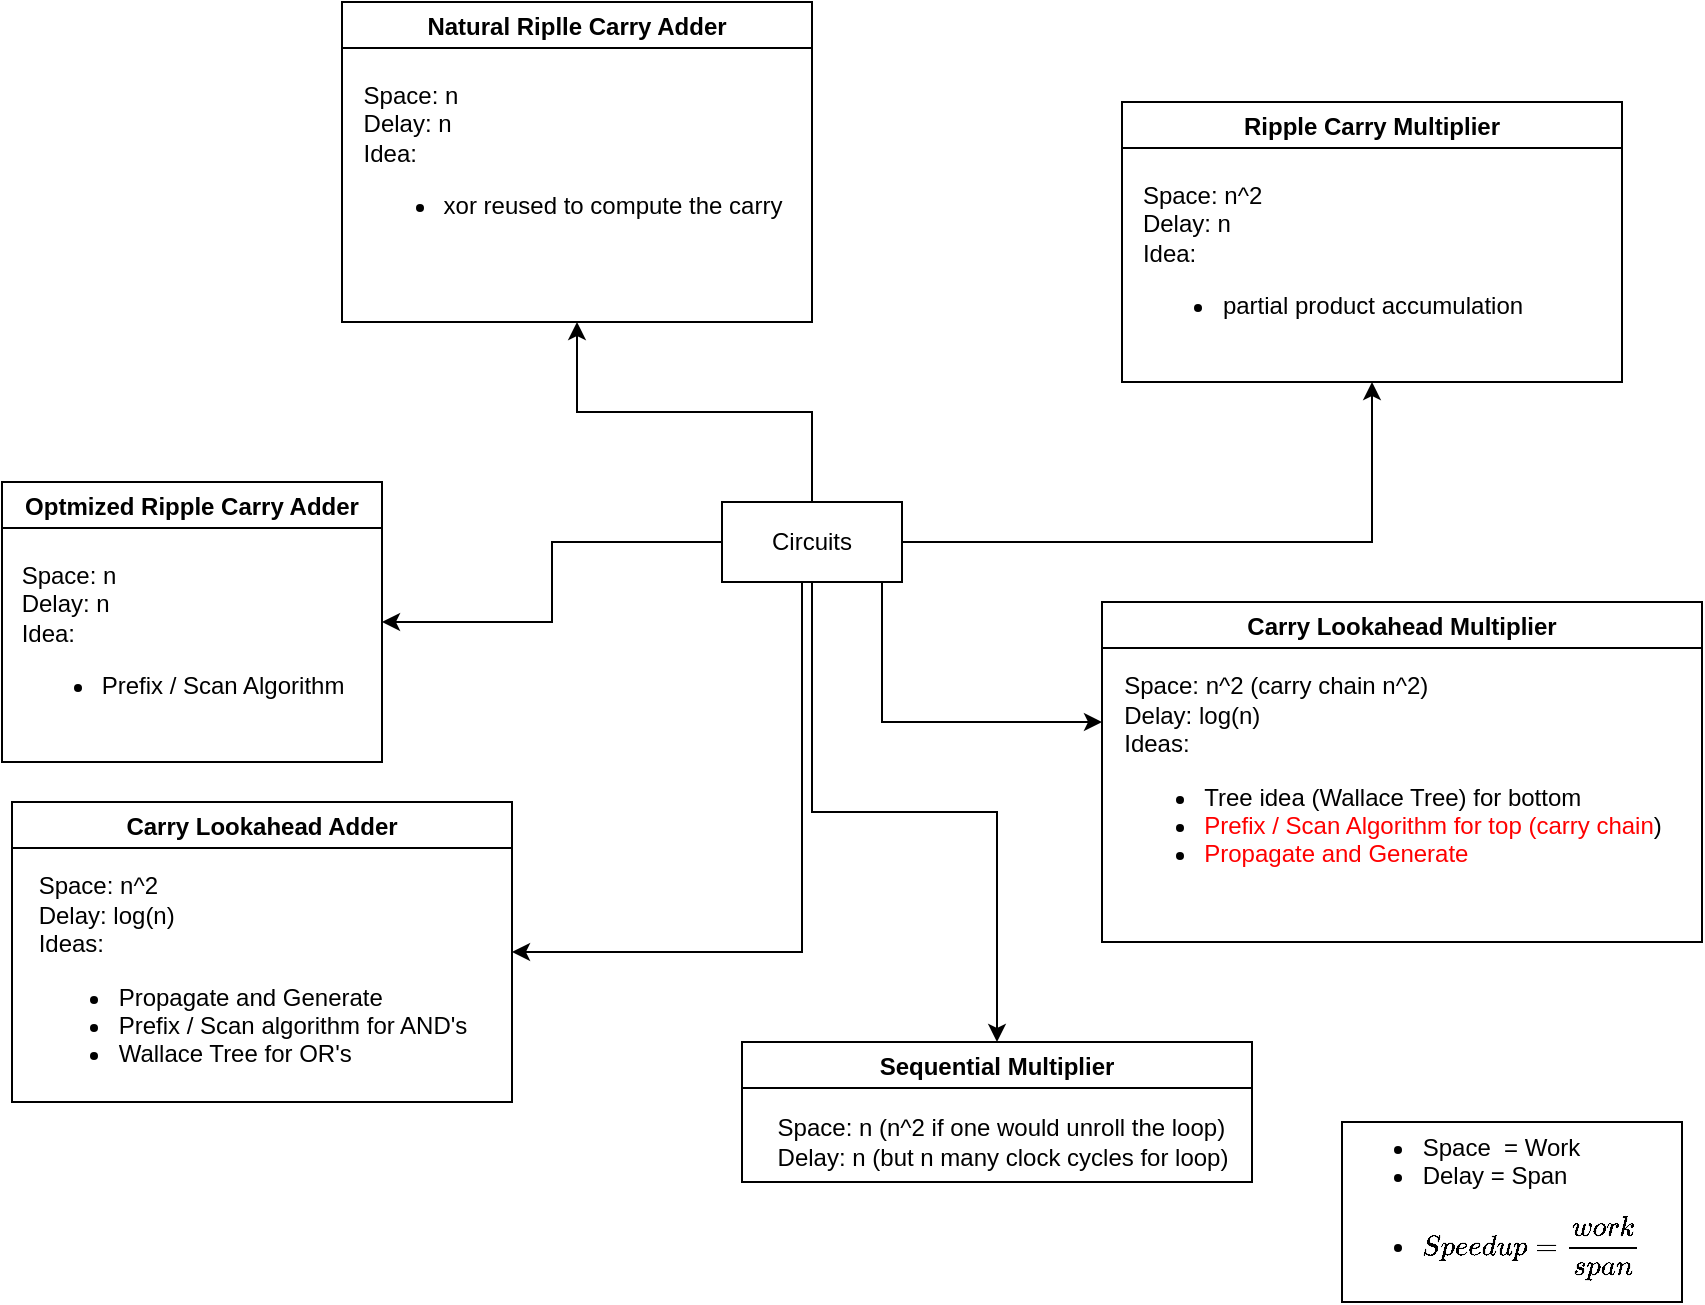 <mxfile version="20.3.0" type="device"><diagram id="1aHZqlVDdBz0V9dU-CBp" name="Page-1"><mxGraphModel dx="4693" dy="2907" grid="1" gridSize="10" guides="1" tooltips="1" connect="1" arrows="1" fold="1" page="1" pageScale="1" pageWidth="827" pageHeight="1169" math="1" shadow="0"><root><mxCell id="0"/><mxCell id="1" parent="0"/><mxCell id="56QNLelI3cyrGylGL7fr-14" value="" style="rounded=0;whiteSpace=wrap;html=1;comic=0;container=1;" parent="1" vertex="1"><mxGeometry x="820" y="650" width="170" height="90" as="geometry"/></mxCell><mxCell id="56QNLelI3cyrGylGL7fr-27" value="&lt;ul style=&quot;color: rgb(0, 0, 0); text-align: left;&quot;&gt;&lt;li&gt;&lt;span style=&quot;background-color: initial;&quot;&gt;Space&amp;nbsp; = Work&lt;/span&gt;&lt;/li&gt;&lt;li&gt;&lt;span style=&quot;background-color: initial;&quot;&gt;Delay = Span&lt;/span&gt;&lt;/li&gt;&lt;li&gt;$$Speedup = \frac{work}{span}$$&lt;/li&gt;&lt;/ul&gt;" style="text;html=1;strokeColor=none;fillColor=none;align=center;verticalAlign=middle;whiteSpace=wrap;rounded=0;comic=0;fontColor=#FF0000;" parent="56QNLelI3cyrGylGL7fr-14" vertex="1"><mxGeometry x="-10" width="170" height="84.6" as="geometry"/></mxCell><mxCell id="56QNLelI3cyrGylGL7fr-2" value="Ripple Carry Multiplier" style="swimlane;" parent="1" vertex="1"><mxGeometry x="710" y="140" width="250" height="140" as="geometry"/></mxCell><mxCell id="56QNLelI3cyrGylGL7fr-3" value="&lt;div style=&quot;text-align: left;&quot;&gt;&lt;span style=&quot;background-color: initial;&quot;&gt;Space: n^2&lt;/span&gt;&lt;/div&gt;&lt;div style=&quot;text-align: left;&quot;&gt;&lt;span style=&quot;background-color: initial;&quot;&gt;Delay: n&lt;/span&gt;&lt;/div&gt;&lt;div style=&quot;text-align: left;&quot;&gt;&lt;span style=&quot;background-color: initial;&quot;&gt;Idea:&lt;/span&gt;&lt;/div&gt;&lt;div style=&quot;text-align: left;&quot;&gt;&lt;ul&gt;&lt;li&gt;partial product accumulation&lt;/li&gt;&lt;/ul&gt;&lt;/div&gt;" style="text;html=1;align=center;verticalAlign=middle;resizable=0;points=[];autosize=1;strokeColor=none;fillColor=none;" parent="56QNLelI3cyrGylGL7fr-2" vertex="1"><mxGeometry y="30" width="210" height="100" as="geometry"/></mxCell><mxCell id="56QNLelI3cyrGylGL7fr-6" value="Carry Lookahead Multiplier" style="swimlane;startSize=23;" parent="1" vertex="1"><mxGeometry x="700" y="390" width="300" height="170" as="geometry"/></mxCell><mxCell id="56QNLelI3cyrGylGL7fr-7" value="&lt;div style=&quot;text-align: left;&quot;&gt;&lt;span style=&quot;background-color: initial;&quot;&gt;Space: n^2 (carry chain n^2)&lt;/span&gt;&lt;/div&gt;&lt;div style=&quot;text-align: left;&quot;&gt;&lt;span style=&quot;background-color: initial;&quot;&gt;Delay: log(n)&lt;/span&gt;&lt;/div&gt;&lt;div style=&quot;text-align: left;&quot;&gt;&lt;span style=&quot;background-color: initial;&quot;&gt;Ideas:&amp;nbsp;&lt;/span&gt;&lt;/div&gt;&lt;div style=&quot;text-align: left;&quot;&gt;&lt;ul&gt;&lt;li&gt;&lt;span style=&quot;background-color: initial;&quot;&gt;Tree idea (Wallace Tree) for bottom&lt;/span&gt;&lt;/li&gt;&lt;li&gt;&lt;font color=&quot;#ff0000&quot;&gt;Prefix / Scan Algorithm for top (carry chain&lt;/font&gt;)&lt;/li&gt;&lt;li&gt;&lt;span style=&quot;background-color: initial;&quot;&gt;&lt;font color=&quot;#ff0000&quot;&gt;Propagate and Generate&lt;/font&gt;&lt;/span&gt;&lt;/li&gt;&lt;/ul&gt;&lt;/div&gt;" style="text;html=1;align=center;verticalAlign=middle;resizable=0;points=[];autosize=1;strokeColor=none;fillColor=none;" parent="56QNLelI3cyrGylGL7fr-6" vertex="1"><mxGeometry y="30" width="290" height="120" as="geometry"/></mxCell><mxCell id="56QNLelI3cyrGylGL7fr-8" value="Sequential Multiplier" style="swimlane;startSize=23;" parent="1" vertex="1"><mxGeometry x="520" y="610" width="255" height="70" as="geometry"/></mxCell><mxCell id="56QNLelI3cyrGylGL7fr-9" value="&lt;div style=&quot;text-align: left;&quot;&gt;&lt;span style=&quot;background-color: initial;&quot;&gt;Space: n (n^2 if one would unroll the loop)&lt;/span&gt;&lt;/div&gt;&lt;div style=&quot;text-align: left;&quot;&gt;&lt;span style=&quot;background-color: initial;&quot;&gt;Delay: n (but n many clock cycles for loop)&lt;/span&gt;&lt;/div&gt;" style="text;html=1;align=center;verticalAlign=middle;resizable=0;points=[];autosize=1;strokeColor=none;fillColor=none;" parent="56QNLelI3cyrGylGL7fr-8" vertex="1"><mxGeometry x="5" y="30" width="250" height="40" as="geometry"/></mxCell><mxCell id="56QNLelI3cyrGylGL7fr-10" value="Optmized Ripple Carry Adder" style="swimlane;startSize=23;" parent="1" vertex="1"><mxGeometry x="150" y="330" width="190" height="140" as="geometry"/></mxCell><mxCell id="56QNLelI3cyrGylGL7fr-11" value="&lt;div style=&quot;text-align: left;&quot;&gt;&lt;span style=&quot;background-color: initial;&quot;&gt;Space: n&lt;/span&gt;&lt;/div&gt;&lt;div style=&quot;text-align: left;&quot;&gt;&lt;span style=&quot;background-color: initial;&quot;&gt;Delay: n&lt;/span&gt;&lt;/div&gt;&lt;div style=&quot;text-align: left;&quot;&gt;&lt;span style=&quot;background-color: initial;&quot;&gt;Idea:&lt;/span&gt;&lt;/div&gt;&lt;div style=&quot;text-align: left;&quot;&gt;&lt;ul&gt;&lt;li&gt;Prefix / Scan Algorithm&lt;/li&gt;&lt;/ul&gt;&lt;/div&gt;" style="text;html=1;align=center;verticalAlign=middle;resizable=0;points=[];autosize=1;strokeColor=none;fillColor=none;" parent="56QNLelI3cyrGylGL7fr-10" vertex="1"><mxGeometry y="30" width="180" height="100" as="geometry"/></mxCell><mxCell id="56QNLelI3cyrGylGL7fr-19" value="Carry Lookahead Adder" style="swimlane;startSize=23;" parent="1" vertex="1"><mxGeometry x="155" y="490" width="250" height="150" as="geometry"/></mxCell><mxCell id="56QNLelI3cyrGylGL7fr-20" value="&lt;div style=&quot;text-align: left;&quot;&gt;&lt;span style=&quot;background-color: initial;&quot;&gt;Space: n^2&lt;/span&gt;&lt;/div&gt;&lt;div style=&quot;text-align: left;&quot;&gt;&lt;span style=&quot;background-color: initial;&quot;&gt;Delay: log(n)&lt;/span&gt;&lt;/div&gt;&lt;div style=&quot;text-align: left;&quot;&gt;&lt;span style=&quot;background-color: initial;&quot;&gt;Ideas:&amp;nbsp;&lt;/span&gt;&lt;/div&gt;&lt;div style=&quot;text-align: left;&quot;&gt;&lt;ul&gt;&lt;li&gt;&lt;span style=&quot;background-color: initial;&quot;&gt;Propagate and Generate&lt;/span&gt;&lt;/li&gt;&lt;li&gt;Prefix / Scan algorithm for AND's&lt;/li&gt;&lt;li&gt;Wallace Tree for OR's&lt;/li&gt;&lt;/ul&gt;&lt;/div&gt;" style="text;html=1;align=center;verticalAlign=middle;resizable=0;points=[];autosize=1;strokeColor=none;fillColor=none;" parent="56QNLelI3cyrGylGL7fr-19" vertex="1"><mxGeometry y="30" width="240" height="120" as="geometry"/></mxCell><mxCell id="56QNLelI3cyrGylGL7fr-25" value="Natural Riplle Carry Adder" style="swimlane;startSize=23;" parent="1" vertex="1"><mxGeometry x="320" y="90" width="235" height="160" as="geometry"/></mxCell><mxCell id="56QNLelI3cyrGylGL7fr-26" value="&lt;div style=&quot;text-align: left;&quot;&gt;&lt;span style=&quot;background-color: initial;&quot;&gt;Space: n&lt;/span&gt;&lt;/div&gt;&lt;div style=&quot;text-align: left;&quot;&gt;&lt;span style=&quot;background-color: initial;&quot;&gt;Delay: n&lt;/span&gt;&lt;/div&gt;&lt;div style=&quot;text-align: left;&quot;&gt;&lt;span style=&quot;background-color: initial;&quot;&gt;Idea:&lt;/span&gt;&lt;/div&gt;&lt;div style=&quot;text-align: left;&quot;&gt;&lt;ul&gt;&lt;li&gt;xor reused to compute the carry&lt;/li&gt;&lt;/ul&gt;&lt;/div&gt;" style="text;html=1;align=center;verticalAlign=middle;resizable=0;points=[];autosize=1;strokeColor=none;fillColor=none;" parent="56QNLelI3cyrGylGL7fr-25" vertex="1"><mxGeometry y="30" width="230" height="100" as="geometry"/></mxCell><mxCell id="56QNLelI3cyrGylGL7fr-30" style="edgeStyle=orthogonalEdgeStyle;rounded=0;orthogonalLoop=1;jettySize=auto;html=1;fontColor=#000000;" parent="1" source="56QNLelI3cyrGylGL7fr-29" target="56QNLelI3cyrGylGL7fr-25" edge="1"><mxGeometry relative="1" as="geometry"/></mxCell><mxCell id="56QNLelI3cyrGylGL7fr-31" style="edgeStyle=orthogonalEdgeStyle;rounded=0;orthogonalLoop=1;jettySize=auto;html=1;fontColor=#000000;" parent="1" source="56QNLelI3cyrGylGL7fr-29" target="56QNLelI3cyrGylGL7fr-10" edge="1"><mxGeometry relative="1" as="geometry"/></mxCell><mxCell id="56QNLelI3cyrGylGL7fr-32" style="edgeStyle=orthogonalEdgeStyle;rounded=0;orthogonalLoop=1;jettySize=auto;html=1;fontColor=#000000;" parent="1" source="56QNLelI3cyrGylGL7fr-29" target="56QNLelI3cyrGylGL7fr-19" edge="1"><mxGeometry relative="1" as="geometry"><Array as="points"><mxPoint x="550" y="565"/></Array></mxGeometry></mxCell><mxCell id="56QNLelI3cyrGylGL7fr-33" style="edgeStyle=orthogonalEdgeStyle;rounded=0;orthogonalLoop=1;jettySize=auto;html=1;fontColor=#000000;" parent="1" source="56QNLelI3cyrGylGL7fr-29" target="56QNLelI3cyrGylGL7fr-8" edge="1"><mxGeometry relative="1" as="geometry"/></mxCell><mxCell id="56QNLelI3cyrGylGL7fr-34" style="edgeStyle=orthogonalEdgeStyle;rounded=0;orthogonalLoop=1;jettySize=auto;html=1;fontColor=#000000;" parent="1" source="56QNLelI3cyrGylGL7fr-29" target="56QNLelI3cyrGylGL7fr-2" edge="1"><mxGeometry relative="1" as="geometry"/></mxCell><mxCell id="56QNLelI3cyrGylGL7fr-35" style="edgeStyle=orthogonalEdgeStyle;rounded=0;orthogonalLoop=1;jettySize=auto;html=1;fontColor=#000000;" parent="1" source="56QNLelI3cyrGylGL7fr-29" target="56QNLelI3cyrGylGL7fr-6" edge="1"><mxGeometry relative="1" as="geometry"><Array as="points"><mxPoint x="590" y="450"/></Array></mxGeometry></mxCell><mxCell id="56QNLelI3cyrGylGL7fr-29" value="&lt;font color=&quot;#000000&quot;&gt;Circuits&lt;/font&gt;" style="rounded=0;whiteSpace=wrap;html=1;comic=0;fontColor=#FF0000;" parent="1" vertex="1"><mxGeometry x="510" y="340" width="90" height="40" as="geometry"/></mxCell></root></mxGraphModel></diagram></mxfile>